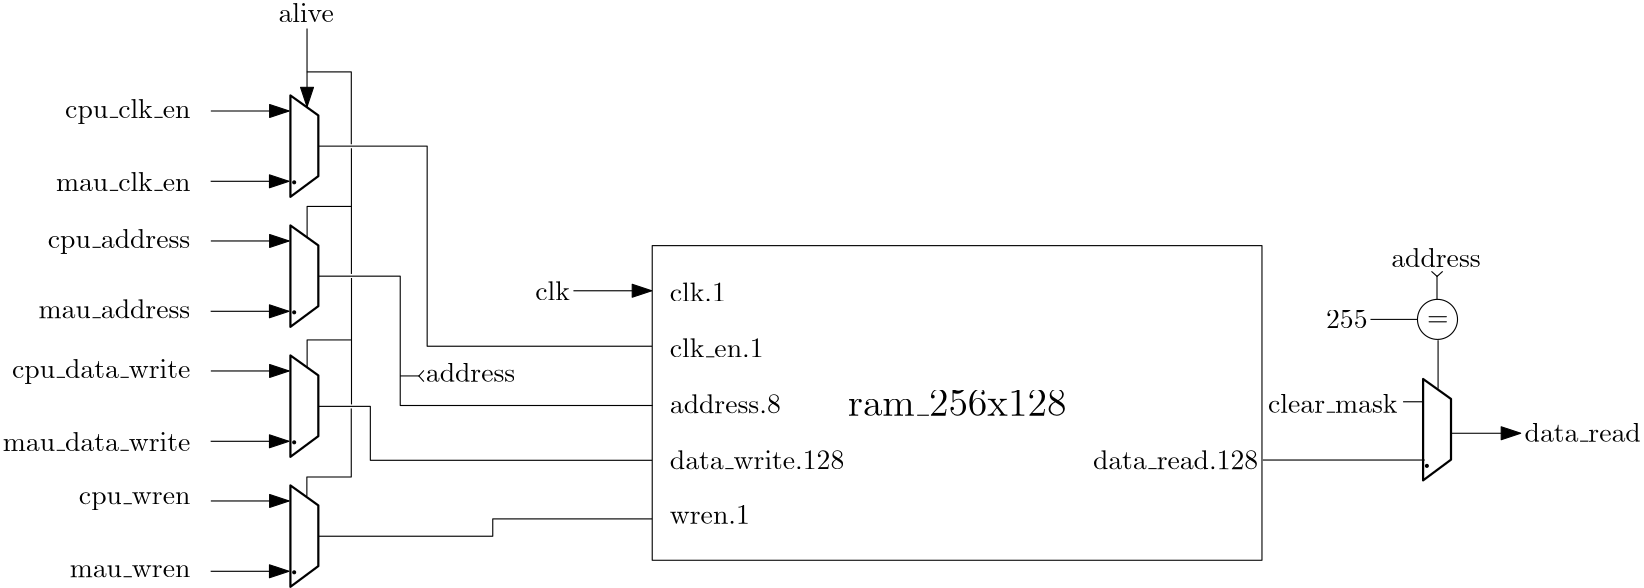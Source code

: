 <?xml version="1.0"?>
<!DOCTYPE ipe SYSTEM "ipe.dtd">
<ipe version="70218" creator="Ipe 7.2.23">
<info created="D:20210514010806" modified="D:20210514011848"/>
<ipestyle name="basic">
<symbol name="arrow/arc(spx)">
<path stroke="sym-stroke" fill="sym-stroke" pen="sym-pen">
0 0 m
-1 0.333 l
-1 -0.333 l
h
</path>
</symbol>
<symbol name="arrow/farc(spx)">
<path stroke="sym-stroke" fill="white" pen="sym-pen">
0 0 m
-1 0.333 l
-1 -0.333 l
h
</path>
</symbol>
<symbol name="arrow/ptarc(spx)">
<path stroke="sym-stroke" fill="sym-stroke" pen="sym-pen">
0 0 m
-1 0.333 l
-0.8 0 l
-1 -0.333 l
h
</path>
</symbol>
<symbol name="arrow/fptarc(spx)">
<path stroke="sym-stroke" fill="white" pen="sym-pen">
0 0 m
-1 0.333 l
-0.8 0 l
-1 -0.333 l
h
</path>
</symbol>
<symbol name="mark/circle(sx)" transformations="translations">
<path fill="sym-stroke">
0.6 0 0 0.6 0 0 e
0.4 0 0 0.4 0 0 e
</path>
</symbol>
<symbol name="mark/disk(sx)" transformations="translations">
<path fill="sym-stroke">
0.6 0 0 0.6 0 0 e
</path>
</symbol>
<symbol name="mark/fdisk(sfx)" transformations="translations">
<group>
<path fill="sym-fill">
0.5 0 0 0.5 0 0 e
</path>
<path fill="sym-stroke" fillrule="eofill">
0.6 0 0 0.6 0 0 e
0.4 0 0 0.4 0 0 e
</path>
</group>
</symbol>
<symbol name="mark/box(sx)" transformations="translations">
<path fill="sym-stroke" fillrule="eofill">
-0.6 -0.6 m
0.6 -0.6 l
0.6 0.6 l
-0.6 0.6 l
h
-0.4 -0.4 m
0.4 -0.4 l
0.4 0.4 l
-0.4 0.4 l
h
</path>
</symbol>
<symbol name="mark/square(sx)" transformations="translations">
<path fill="sym-stroke">
-0.6 -0.6 m
0.6 -0.6 l
0.6 0.6 l
-0.6 0.6 l
h
</path>
</symbol>
<symbol name="mark/fsquare(sfx)" transformations="translations">
<group>
<path fill="sym-fill">
-0.5 -0.5 m
0.5 -0.5 l
0.5 0.5 l
-0.5 0.5 l
h
</path>
<path fill="sym-stroke" fillrule="eofill">
-0.6 -0.6 m
0.6 -0.6 l
0.6 0.6 l
-0.6 0.6 l
h
-0.4 -0.4 m
0.4 -0.4 l
0.4 0.4 l
-0.4 0.4 l
h
</path>
</group>
</symbol>
<symbol name="mark/cross(sx)" transformations="translations">
<group>
<path fill="sym-stroke">
-0.43 -0.57 m
0.57 0.43 l
0.43 0.57 l
-0.57 -0.43 l
h
</path>
<path fill="sym-stroke">
-0.43 0.57 m
0.57 -0.43 l
0.43 -0.57 l
-0.57 0.43 l
h
</path>
</group>
</symbol>
<symbol name="arrow/fnormal(spx)">
<path stroke="sym-stroke" fill="white" pen="sym-pen">
0 0 m
-1 0.333 l
-1 -0.333 l
h
</path>
</symbol>
<symbol name="arrow/pointed(spx)">
<path stroke="sym-stroke" fill="sym-stroke" pen="sym-pen">
0 0 m
-1 0.333 l
-0.8 0 l
-1 -0.333 l
h
</path>
</symbol>
<symbol name="arrow/fpointed(spx)">
<path stroke="sym-stroke" fill="white" pen="sym-pen">
0 0 m
-1 0.333 l
-0.8 0 l
-1 -0.333 l
h
</path>
</symbol>
<symbol name="arrow/linear(spx)">
<path stroke="sym-stroke" pen="sym-pen">
-1 0.333 m
0 0 l
-1 -0.333 l
</path>
</symbol>
<symbol name="arrow/fdouble(spx)">
<path stroke="sym-stroke" fill="white" pen="sym-pen">
0 0 m
-1 0.333 l
-1 -0.333 l
h
-1 0 m
-2 0.333 l
-2 -0.333 l
h
</path>
</symbol>
<symbol name="arrow/double(spx)">
<path stroke="sym-stroke" fill="sym-stroke" pen="sym-pen">
0 0 m
-1 0.333 l
-1 -0.333 l
h
-1 0 m
-2 0.333 l
-2 -0.333 l
h
</path>
</symbol>
<symbol name="arrow/mid-normal(spx)">
<path stroke="sym-stroke" fill="sym-stroke" pen="sym-pen">
0.5 0 m
-0.5 0.333 l
-0.5 -0.333 l
h
</path>
</symbol>
<symbol name="arrow/mid-fnormal(spx)">
<path stroke="sym-stroke" fill="white" pen="sym-pen">
0.5 0 m
-0.5 0.333 l
-0.5 -0.333 l
h
</path>
</symbol>
<symbol name="arrow/mid-pointed(spx)">
<path stroke="sym-stroke" fill="sym-stroke" pen="sym-pen">
0.5 0 m
-0.5 0.333 l
-0.3 0 l
-0.5 -0.333 l
h
</path>
</symbol>
<symbol name="arrow/mid-fpointed(spx)">
<path stroke="sym-stroke" fill="white" pen="sym-pen">
0.5 0 m
-0.5 0.333 l
-0.3 0 l
-0.5 -0.333 l
h
</path>
</symbol>
<symbol name="arrow/mid-double(spx)">
<path stroke="sym-stroke" fill="sym-stroke" pen="sym-pen">
1 0 m
0 0.333 l
0 -0.333 l
h
0 0 m
-1 0.333 l
-1 -0.333 l
h
</path>
</symbol>
<symbol name="arrow/mid-fdouble(spx)">
<path stroke="sym-stroke" fill="white" pen="sym-pen">
1 0 m
0 0.333 l
0 -0.333 l
h
0 0 m
-1 0.333 l
-1 -0.333 l
h
</path>
</symbol>
<anglesize name="22.5 deg" value="22.5"/>
<anglesize name="30 deg" value="30"/>
<anglesize name="45 deg" value="45"/>
<anglesize name="60 deg" value="60"/>
<anglesize name="90 deg" value="90"/>
<arrowsize name="large" value="10"/>
<arrowsize name="small" value="5"/>
<arrowsize name="tiny" value="3"/>
<color name="blue" value="0 0 1"/>
<color name="brown" value="0.647 0.165 0.165"/>
<color name="darkblue" value="0 0 0.545"/>
<color name="darkcyan" value="0 0.545 0.545"/>
<color name="darkgray" value="0.663"/>
<color name="darkgreen" value="0 0.392 0"/>
<color name="darkmagenta" value="0.545 0 0.545"/>
<color name="darkorange" value="1 0.549 0"/>
<color name="darkred" value="0.545 0 0"/>
<color name="gold" value="1 0.843 0"/>
<color name="gray" value="0.745"/>
<color name="green" value="0 1 0"/>
<color name="lightblue" value="0.678 0.847 0.902"/>
<color name="lightcyan" value="0.878 1 1"/>
<color name="lightgray" value="0.827"/>
<color name="lightgreen" value="0.565 0.933 0.565"/>
<color name="lightyellow" value="1 1 0.878"/>
<color name="navy" value="0 0 0.502"/>
<color name="orange" value="1 0.647 0"/>
<color name="pink" value="1 0.753 0.796"/>
<color name="purple" value="0.627 0.125 0.941"/>
<color name="red" value="1 0 0"/>
<color name="seagreen" value="0.18 0.545 0.341"/>
<color name="turquoise" value="0.251 0.878 0.816"/>
<color name="violet" value="0.933 0.51 0.933"/>
<color name="yellow" value="1 1 0"/>
<dashstyle name="dash dot dotted" value="[4 2 1 2 1 2] 0"/>
<dashstyle name="dash dotted" value="[4 2 1 2] 0"/>
<dashstyle name="dashed" value="[4] 0"/>
<dashstyle name="dotted" value="[1 3] 0"/>
<gridsize name="10 pts (~3.5 mm)" value="10"/>
<gridsize name="14 pts (~5 mm)" value="14"/>
<gridsize name="16 pts (~6 mm)" value="16"/>
<gridsize name="20 pts (~7 mm)" value="20"/>
<gridsize name="28 pts (~10 mm)" value="28"/>
<gridsize name="32 pts (~12 mm)" value="32"/>
<gridsize name="4 pts" value="4"/>
<gridsize name="56 pts (~20 mm)" value="56"/>
<gridsize name="8 pts (~3 mm)" value="8"/>
<opacity name="10%" value="0.1"/>
<opacity name="30%" value="0.3"/>
<opacity name="50%" value="0.5"/>
<opacity name="75%" value="0.75"/>
<pen name="fat" value="1.2"/>
<pen name="heavier" value="0.8"/>
<pen name="ultrafat" value="2"/>
<symbolsize name="large" value="5"/>
<symbolsize name="small" value="2"/>
<symbolsize name="tiny" value="1.1"/>
<textsize name="Huge" value="\Huge"/>
<textsize name="LARGE" value="\LARGE"/>
<textsize name="Large" value="\Large"/>
<textsize name="footnote" value="\footnotesize"/>
<textsize name="huge" value="\huge"/>
<textsize name="large" value="\large"/>
<textsize name="small" value="\small"/>
<textsize name="tiny" value="\tiny"/>
<textstyle name="center" begin="\begin{center}" end="\end{center}"/>
<textstyle name="item" begin="\begin{itemize}\item{}" end="\end{itemize}"/>
<textstyle name="itemize" begin="\begin{itemize}" end="\end{itemize}"/>
<tiling name="falling" angle="-60" step="4" width="1"/>
<tiling name="rising" angle="30" step="4" width="1"/>
</ipestyle>
<page>
<layer name="alpha"/>
<view layers="alpha" active="alpha"/>
<text layer="alpha" matrix="1 0 0 1 -68.1175 240.615" transformations="translations" pos="173.075 557.12" stroke="black" type="label" width="19.925" height="6.918" depth="0" valign="baseline">alive</text>
<text matrix="1 0 0 1 -29.8634 123.726" transformations="translations" pos="35.5973 519.604" stroke="black" type="label" width="67.53" height="6.918" depth="0" valign="baseline">mau\_data\_write</text>
<text matrix="1 0 0 1 -31.0925 163.652" transformations="translations" pos="40.1474 505.954" stroke="black" type="label" width="64.209" height="6.926" depth="1.93" valign="baseline">cpu\_data\_write</text>
<text matrix="1 0 0 1 -11.1068 126.398" transformations="translations" pos="40.9057 471.449" stroke="black" type="label" width="43.465" height="4.289" depth="0" valign="baseline">mau\_wren</text>
<text matrix="1 0 0 1 -14.2318 167.462" transformations="translations" pos="47.3517 456.661" stroke="black" type="label" width="40.144" height="4.297" depth="1.93" valign="baseline">cpu\_wren</text>
<text matrix="1 0 0 1 -16.5205 344.456" transformations="translations" pos="44.6975 418.744" stroke="black" type="label" width="45.087" height="6.926" depth="1.93" valign="baseline">cpu\_clk\_en</text>
<text matrix="1 0 0 1 -25.9073 334.105" transformations="translations" pos="50.7642 402.818" stroke="black" type="label" width="48.407" height="6.918" depth="0" valign="baseline">mau\_clk\_en</text>
<text matrix="1 0 0 1 -33.662 318.61" transformations="translations" pos="52.2809 372.485" stroke="black" type="label" width="54.645" height="6.918" depth="0" valign="baseline">mau\_address</text>
<text matrix="1 0 0 1 -40.1996 372.742" transformations="translations" pos="62.1395 343.667" stroke="black" type="label" width="51.324" height="6.926" depth="1.93" valign="baseline">cpu\_address</text>
<group matrix="1 0 0 -1 -222.544 1155.22">
<path matrix="0 -0.11398 0.0777052 0 292.144 442.268" stroke="0" fill="white" pen="heavier">
191.62 510.692 m
257.048 640.008 l
448.713 640.008 l
511.832 510.692 l
h
</path>
<path matrix="1 0 0 1 100.466 0" stroke="black" fill="black">
0.528099 0 0 0.528099 232.719 415.21 e
</path>
</group>
<group matrix="1 0 0 -1 -222.544 1108.42">
<path matrix="0 -0.11398 0.0777052 0 292.144 442.268" stroke="0" fill="white" pen="heavier">
191.62 510.692 m
257.048 640.008 l
448.713 640.008 l
511.832 510.692 l
h
</path>
<path matrix="1 0 0 1 100.466 0" stroke="black" fill="black">
0.528099 0 0 0.528099 232.719 415.21 e
</path>
</group>
<group matrix="1 0 0 -1 -222.544 1061.62">
<path matrix="0 -0.11398 0.0777052 0 292.144 442.268" stroke="0" fill="white" pen="heavier">
191.62 510.692 m
257.048 640.008 l
448.713 640.008 l
511.832 510.692 l
h
</path>
<path matrix="1 0 0 1 100.466 0" stroke="black" fill="black">
0.528099 0 0 0.528099 232.719 415.21 e
</path>
</group>
<group matrix="1 0 0 -1 -222.544 1014.83">
<path matrix="0 -0.11398 0.0777052 0 292.144 442.268" stroke="0" fill="white" pen="heavier">
191.62 510.692 m
257.048 640.008 l
448.713 640.008 l
511.832 510.692 l
h
</path>
<path matrix="1 0 0 1 100.466 0" stroke="black" fill="black">
0.528099 0 0 0.528099 232.719 415.21 e
</path>
</group>
<path matrix="1.49675 0 0 1.5 -171.152 -18.926" stroke="black" arrow="normal/normal">
168.223 523.082 m
187.042 523.082 l
</path>
<path matrix="1.49675 0 0 1.5 -171.213 -44.24" stroke="black" arrow="normal/normal">
168.223 523.082 m
187.042 523.082 l
</path>
<path matrix="1.49675 0 0 1.5 -171.152 -65.722" stroke="black" arrow="normal/normal">
168.223 523.082 m
187.042 523.082 l
</path>
<path matrix="1.49675 0 0 1.5 -171.213 -91.037" stroke="black" arrow="normal/normal">
168.223 523.082 m
187.042 523.082 l
</path>
<path matrix="1.49675 0 0 1.5 -171.152 -112.52" stroke="black" arrow="normal/normal">
168.223 523.082 m
187.042 523.082 l
</path>
<path matrix="1.49675 0 0 1.5 -171.213 -137.835" stroke="black" arrow="normal/normal">
168.223 523.082 m
187.042 523.082 l
</path>
<path matrix="1.49675 0 0 1.5 -171.152 -159.317" stroke="black" arrow="normal/normal">
168.223 523.082 m
187.042 523.082 l
</path>
<path matrix="1.49675 0 0 1.5 -171.213 -184.632" stroke="black" arrow="normal/normal">
168.223 523.082 m
187.042 523.082 l
</path>
<path matrix="0 -1.49675 1.5 0 -669.359 1047.17" stroke="black" arrow="normal/normal">
168.223 523.082 m
187.042 523.082 l
</path>
<path matrix="1 0 0 1 -85.6282 242.391" stroke="black">
204.952 510.656 m
244.141 510.656 l
244.141 440.794 l
244.141 438.612 l
325.084 438.612 l
</path>
<path matrix="1 0 0 1 -85.6282 242.391" stroke="black">
205.002 463.835 m
234.445 463.835 l
234.445 421.736 l
234.445 419.601 l
234.445 417.288 l
325.156 417.288 l
325.106 417.288 l
</path>
<path matrix="1 0 0 1 -85.6282 242.391" stroke="black">
204.934 416.963 m
223.682 416.963 l
223.682 397.558 l
325.101 397.558 l
</path>
<path matrix="1 0 0 1 -85.6282 242.391" stroke="black">
204.95 370.218 m
267.755 370.218 l
267.755 376.464 l
325.132 376.464 l
</path>
<path matrix="1 0 0 1 -85.6282 242.391" stroke="black">
200.82 537.381 m
216.83 537.381 l
216.83 511.324 l
</path>
<path matrix="1 0 0 1 -85.6282 242.391" stroke="black">
216.873 509.898 m
216.873 464.652 l
</path>
<path matrix="1 0 0 1 -85.6282 242.391" stroke="black">
216.899 463.191 m
216.899 417.67 l
</path>
<path matrix="1 0 0 1 -85.6282 242.391" stroke="black">
216.818 416.209 m
216.818 391.542 l
200.833 391.542 l
200.833 384.705 l
</path>
<path matrix="1 0 0 1 -85.6282 242.391" stroke="black">
216.855 440.887 m
200.927 440.887 l
200.927 431.17 l
</path>
<path matrix="1 0 0 1 -85.6282 242.391" stroke="black">
216.881 488.943 m
200.92 488.943 l
200.92 477.934 l
</path>
<path matrix="1.49675 0 0 1.5 -40.618 -83.64" stroke="black" arrow="normal/normal">
168.223 523.082 m
187.042 523.082 l
</path>
<text matrix="1 0 0 1 -66.4435 234.967" transformations="translations" pos="263.845 462.557" stroke="black" type="label" width="12.453" height="6.918" depth="0" valign="baseline">clk</text>
<text matrix="1 0 0 1 31.7462 247.185" transformations="translations" pos="521.843 399.453" stroke="black" type="label" width="41.804" height="6.918" depth="0" valign="baseline">data\_read</text>
<text matrix="1 0 0 1 133.887 -112.029" transformations="translations" pos="176 768" stroke="black" type="label" width="78.804" height="9.245" depth="0" valign="baseline" size="Large">ram\_256x128</text>
<path matrix="1 0 0 1 134.664 -85.813" stroke="black">
104.873 803.043 m
104.873 689.77 l
324.378 689.77 l
324.378 803.043 l
h
</path>
<text matrix="1 0 0 1 133.863 -86.865" transformations="translations" pos="112 784" stroke="black" type="label" width="20.202" height="6.918" depth="0" valign="baseline">clk.1</text>
<text matrix="1 0 0 1 133.863 -74.99" transformations="translations" pos="112 752" stroke="black" type="label" width="33.751" height="6.918" depth="0" valign="baseline">clk\_en.1</text>
<text matrix="1 0 0 1 133.863 -79.114" transformations="translations" pos="112 736" stroke="black" type="label" width="39.989" height="6.918" depth="0" valign="baseline">address.8</text>
<text matrix="1 0 0 1 133.863 -83.239" transformations="translations" pos="112 720" stroke="black" type="label" width="62.837" height="6.918" depth="0" valign="baseline">data\_write.128</text>
<text matrix="1 0 0 1 133.863 -86.865" transformations="translations" pos="112 704" stroke="black" type="label" width="28.809" height="6.42" depth="0" valign="baseline">wren.1</text>
<text matrix="1 0 0 1 174.18 -99.239" transformations="translations" pos="224 736" stroke="black" type="label" width="59.516" height="6.918" depth="0" valign="baseline">data\_read.128</text>
<group matrix="1 0 0 -1 185.22 1053.15">
<path matrix="0 -0.11398 0.0777052 0 292.144 442.268" stroke="0" fill="white" pen="heavier">
191.62 510.692 m
257.048 640.008 l
448.713 640.008 l
511.832 510.692 l
h
</path>
<path matrix="1 0 0 1 100.466 0" stroke="black" fill="black">
0.528099 0 0 0.528099 232.719 415.21 e
</path>
</group>
<path matrix="1.76501 0 0 -2.62494 -440.564 2320.14" stroke="black">
509.86 640.05 m
542.885 640.05 l
</path>
<path matrix="2.47114 0 0 -14.8473 -839.338 10296.12" stroke="black" arrow="normal/normal">
552.995 649.71 m
563.105 649.71 l
</path>
<text matrix="1 0 0 1 -7.07678 -7.07678" transformations="translations" pos="468.319 664.138" stroke="black" type="label" width="46.564" height="6.918" depth="0" valign="baseline">clear\_mask</text>
<path stroke="black">
509.843 661.012 m
516.765 661.012 l
</path>
<path stroke="black">
148.77 670.32 m
155.687 670.32 l
</path>
<text matrix="1 0 0 1 0.315471 -2.36603" transformations="translations" pos="157.707 670.626" stroke="black" type="label" width="32.24" height="6.918" depth="0" valign="baseline">address</text>
<text matrix="1 0 0 1 347.864 38.8711" transformations="translations" pos="157.707 670.626" stroke="black" type="label" width="32.24" height="6.918" depth="0" valign="baseline">address</text>
<path matrix="1 0 0 1 0 32.2398" stroke="black">
522.054 665.521 m
522.054 674.23 l
</path>
<path matrix="0 1 -1 0 1192.45 550.613" stroke="black">
155.477 670.302 m
157.347 672.388 l
</path>
<path matrix="0 1 1 0 -148.288 550.613" stroke="black">
155.477 670.302 m
157.347 672.388 l
</path>
<group matrix="0 -1 1 0 -519.002 826.113">
<path matrix="0 1 -1 0 826.191 518.987" stroke="black">
155.477 670.302 m
157.347 672.388 l
</path>
<path matrix="0 1 1 0 -514.547 518.987" stroke="black">
155.477 670.302 m
157.347 672.388 l
</path>
</group>
<text matrix="1 0 0 1 4.15998 0" transformations="translations" pos="514.33 688.176" stroke="black" type="label" width="7.749" height="3.655" depth="0" valign="baseline">=</text>
<path matrix="1 0 0 1 4.15998 0" stroke="black">
7.2083 0 0 7.2083 518.074 690.672 e
</path>
<text matrix="1 0 0 1 0 -7.78598" transformations="translations" pos="482.09 695.248" stroke="black" type="label" width="14.944" height="6.42" depth="0" valign="baseline">255</text>
<path stroke="black">
514.954 690.672 m
498.106 690.672 l
</path>
<path stroke="black">
522.442 683.184 m
522.442 665.712 l
</path>
</page>
</ipe>
